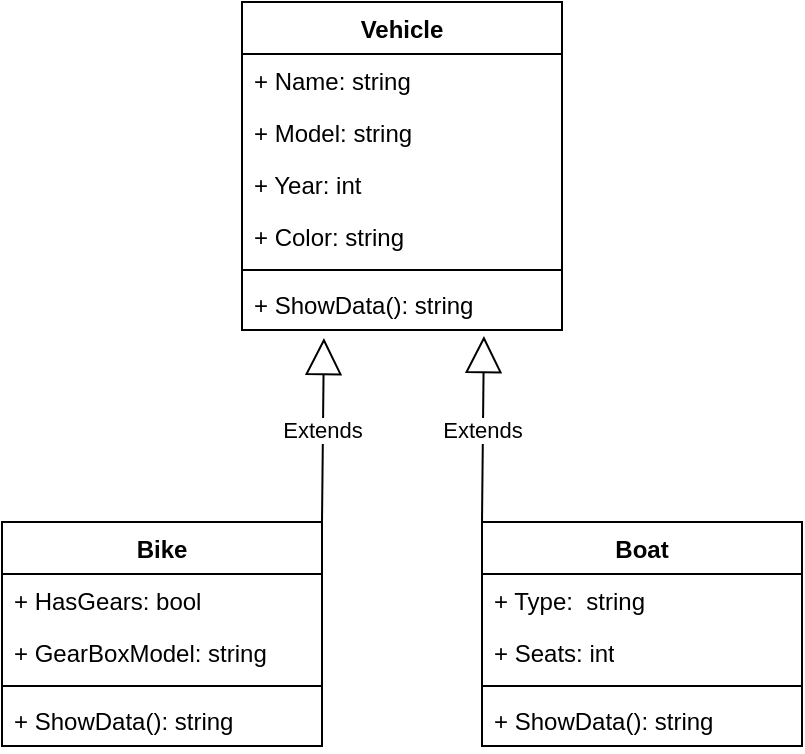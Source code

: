<mxfile version="21.6.5" type="device">
  <diagram name="Sivu-1" id="HIOat6OFWRBzy0_A3VHs">
    <mxGraphModel dx="1569" dy="641" grid="1" gridSize="10" guides="1" tooltips="1" connect="1" arrows="1" fold="1" page="1" pageScale="1" pageWidth="827" pageHeight="1169" math="0" shadow="0">
      <root>
        <mxCell id="0" />
        <mxCell id="1" parent="0" />
        <mxCell id="7IO6xRMhhbxw-CccNDJ6-1" value="Vehicle" style="swimlane;fontStyle=1;align=center;verticalAlign=top;childLayout=stackLayout;horizontal=1;startSize=26;horizontalStack=0;resizeParent=1;resizeParentMax=0;resizeLast=0;collapsible=1;marginBottom=0;whiteSpace=wrap;html=1;" vertex="1" parent="1">
          <mxGeometry x="360" y="70" width="160" height="164" as="geometry" />
        </mxCell>
        <mxCell id="7IO6xRMhhbxw-CccNDJ6-2" value="+ Name: string" style="text;strokeColor=none;fillColor=none;align=left;verticalAlign=top;spacingLeft=4;spacingRight=4;overflow=hidden;rotatable=0;points=[[0,0.5],[1,0.5]];portConstraint=eastwest;whiteSpace=wrap;html=1;" vertex="1" parent="7IO6xRMhhbxw-CccNDJ6-1">
          <mxGeometry y="26" width="160" height="26" as="geometry" />
        </mxCell>
        <mxCell id="7IO6xRMhhbxw-CccNDJ6-5" value="+ Model: string" style="text;strokeColor=none;fillColor=none;align=left;verticalAlign=top;spacingLeft=4;spacingRight=4;overflow=hidden;rotatable=0;points=[[0,0.5],[1,0.5]];portConstraint=eastwest;whiteSpace=wrap;html=1;" vertex="1" parent="7IO6xRMhhbxw-CccNDJ6-1">
          <mxGeometry y="52" width="160" height="26" as="geometry" />
        </mxCell>
        <mxCell id="7IO6xRMhhbxw-CccNDJ6-6" value="+ Year: int" style="text;strokeColor=none;fillColor=none;align=left;verticalAlign=top;spacingLeft=4;spacingRight=4;overflow=hidden;rotatable=0;points=[[0,0.5],[1,0.5]];portConstraint=eastwest;whiteSpace=wrap;html=1;" vertex="1" parent="7IO6xRMhhbxw-CccNDJ6-1">
          <mxGeometry y="78" width="160" height="26" as="geometry" />
        </mxCell>
        <mxCell id="7IO6xRMhhbxw-CccNDJ6-7" value="+ Color: string" style="text;strokeColor=none;fillColor=none;align=left;verticalAlign=top;spacingLeft=4;spacingRight=4;overflow=hidden;rotatable=0;points=[[0,0.5],[1,0.5]];portConstraint=eastwest;whiteSpace=wrap;html=1;" vertex="1" parent="7IO6xRMhhbxw-CccNDJ6-1">
          <mxGeometry y="104" width="160" height="26" as="geometry" />
        </mxCell>
        <mxCell id="7IO6xRMhhbxw-CccNDJ6-3" value="" style="line;strokeWidth=1;fillColor=none;align=left;verticalAlign=middle;spacingTop=-1;spacingLeft=3;spacingRight=3;rotatable=0;labelPosition=right;points=[];portConstraint=eastwest;strokeColor=inherit;" vertex="1" parent="7IO6xRMhhbxw-CccNDJ6-1">
          <mxGeometry y="130" width="160" height="8" as="geometry" />
        </mxCell>
        <mxCell id="7IO6xRMhhbxw-CccNDJ6-4" value="+ ShowData(): string" style="text;strokeColor=none;fillColor=none;align=left;verticalAlign=top;spacingLeft=4;spacingRight=4;overflow=hidden;rotatable=0;points=[[0,0.5],[1,0.5]];portConstraint=eastwest;whiteSpace=wrap;html=1;" vertex="1" parent="7IO6xRMhhbxw-CccNDJ6-1">
          <mxGeometry y="138" width="160" height="26" as="geometry" />
        </mxCell>
        <mxCell id="7IO6xRMhhbxw-CccNDJ6-8" value="Bike" style="swimlane;fontStyle=1;align=center;verticalAlign=top;childLayout=stackLayout;horizontal=1;startSize=26;horizontalStack=0;resizeParent=1;resizeParentMax=0;resizeLast=0;collapsible=1;marginBottom=0;whiteSpace=wrap;html=1;" vertex="1" parent="1">
          <mxGeometry x="240" y="330" width="160" height="112" as="geometry" />
        </mxCell>
        <mxCell id="7IO6xRMhhbxw-CccNDJ6-9" value="+ HasGears: bool" style="text;strokeColor=none;fillColor=none;align=left;verticalAlign=top;spacingLeft=4;spacingRight=4;overflow=hidden;rotatable=0;points=[[0,0.5],[1,0.5]];portConstraint=eastwest;whiteSpace=wrap;html=1;" vertex="1" parent="7IO6xRMhhbxw-CccNDJ6-8">
          <mxGeometry y="26" width="160" height="26" as="geometry" />
        </mxCell>
        <mxCell id="7IO6xRMhhbxw-CccNDJ6-16" value="+ GearBoxModel: string" style="text;strokeColor=none;fillColor=none;align=left;verticalAlign=top;spacingLeft=4;spacingRight=4;overflow=hidden;rotatable=0;points=[[0,0.5],[1,0.5]];portConstraint=eastwest;whiteSpace=wrap;html=1;" vertex="1" parent="7IO6xRMhhbxw-CccNDJ6-8">
          <mxGeometry y="52" width="160" height="26" as="geometry" />
        </mxCell>
        <mxCell id="7IO6xRMhhbxw-CccNDJ6-10" value="" style="line;strokeWidth=1;fillColor=none;align=left;verticalAlign=middle;spacingTop=-1;spacingLeft=3;spacingRight=3;rotatable=0;labelPosition=right;points=[];portConstraint=eastwest;strokeColor=inherit;" vertex="1" parent="7IO6xRMhhbxw-CccNDJ6-8">
          <mxGeometry y="78" width="160" height="8" as="geometry" />
        </mxCell>
        <mxCell id="7IO6xRMhhbxw-CccNDJ6-17" value="+ ShowData(): string" style="text;strokeColor=none;fillColor=none;align=left;verticalAlign=top;spacingLeft=4;spacingRight=4;overflow=hidden;rotatable=0;points=[[0,0.5],[1,0.5]];portConstraint=eastwest;whiteSpace=wrap;html=1;" vertex="1" parent="7IO6xRMhhbxw-CccNDJ6-8">
          <mxGeometry y="86" width="160" height="26" as="geometry" />
        </mxCell>
        <mxCell id="7IO6xRMhhbxw-CccNDJ6-12" value="Boat" style="swimlane;fontStyle=1;align=center;verticalAlign=top;childLayout=stackLayout;horizontal=1;startSize=26;horizontalStack=0;resizeParent=1;resizeParentMax=0;resizeLast=0;collapsible=1;marginBottom=0;whiteSpace=wrap;html=1;" vertex="1" parent="1">
          <mxGeometry x="480" y="330" width="160" height="112" as="geometry" />
        </mxCell>
        <mxCell id="7IO6xRMhhbxw-CccNDJ6-13" value="+ Type:&amp;nbsp; string" style="text;strokeColor=none;fillColor=none;align=left;verticalAlign=top;spacingLeft=4;spacingRight=4;overflow=hidden;rotatable=0;points=[[0,0.5],[1,0.5]];portConstraint=eastwest;whiteSpace=wrap;html=1;" vertex="1" parent="7IO6xRMhhbxw-CccNDJ6-12">
          <mxGeometry y="26" width="160" height="26" as="geometry" />
        </mxCell>
        <mxCell id="7IO6xRMhhbxw-CccNDJ6-19" value="+ Seats: int" style="text;strokeColor=none;fillColor=none;align=left;verticalAlign=top;spacingLeft=4;spacingRight=4;overflow=hidden;rotatable=0;points=[[0,0.5],[1,0.5]];portConstraint=eastwest;whiteSpace=wrap;html=1;" vertex="1" parent="7IO6xRMhhbxw-CccNDJ6-12">
          <mxGeometry y="52" width="160" height="26" as="geometry" />
        </mxCell>
        <mxCell id="7IO6xRMhhbxw-CccNDJ6-14" value="" style="line;strokeWidth=1;fillColor=none;align=left;verticalAlign=middle;spacingTop=-1;spacingLeft=3;spacingRight=3;rotatable=0;labelPosition=right;points=[];portConstraint=eastwest;strokeColor=inherit;" vertex="1" parent="7IO6xRMhhbxw-CccNDJ6-12">
          <mxGeometry y="78" width="160" height="8" as="geometry" />
        </mxCell>
        <mxCell id="7IO6xRMhhbxw-CccNDJ6-18" value="+ ShowData(): string" style="text;strokeColor=none;fillColor=none;align=left;verticalAlign=top;spacingLeft=4;spacingRight=4;overflow=hidden;rotatable=0;points=[[0,0.5],[1,0.5]];portConstraint=eastwest;whiteSpace=wrap;html=1;" vertex="1" parent="7IO6xRMhhbxw-CccNDJ6-12">
          <mxGeometry y="86" width="160" height="26" as="geometry" />
        </mxCell>
        <mxCell id="7IO6xRMhhbxw-CccNDJ6-20" value="Extends" style="endArrow=block;endSize=16;endFill=0;html=1;rounded=0;exitX=1;exitY=0;exitDx=0;exitDy=0;entryX=0.256;entryY=1.154;entryDx=0;entryDy=0;entryPerimeter=0;" edge="1" parent="1" source="7IO6xRMhhbxw-CccNDJ6-8" target="7IO6xRMhhbxw-CccNDJ6-4">
          <mxGeometry width="160" relative="1" as="geometry">
            <mxPoint x="330" y="240" as="sourcePoint" />
            <mxPoint x="490" y="240" as="targetPoint" />
          </mxGeometry>
        </mxCell>
        <mxCell id="7IO6xRMhhbxw-CccNDJ6-21" value="Extends" style="endArrow=block;endSize=16;endFill=0;html=1;rounded=0;exitX=0;exitY=0;exitDx=0;exitDy=0;entryX=0.756;entryY=1.115;entryDx=0;entryDy=0;entryPerimeter=0;" edge="1" parent="1" source="7IO6xRMhhbxw-CccNDJ6-12" target="7IO6xRMhhbxw-CccNDJ6-4">
          <mxGeometry width="160" relative="1" as="geometry">
            <mxPoint x="450" y="352" as="sourcePoint" />
            <mxPoint x="451" y="260" as="targetPoint" />
          </mxGeometry>
        </mxCell>
      </root>
    </mxGraphModel>
  </diagram>
</mxfile>
